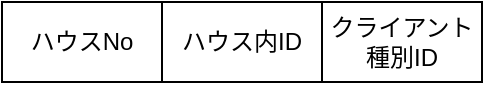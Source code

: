 <mxfile version="14.2.4" type="embed">
    <diagram id="DlZsZiLB8Cw0Pm3X5Abe" name="初回通信">
        <mxGraphModel dx="544" dy="790" grid="1" gridSize="10" guides="1" tooltips="1" connect="1" arrows="1" fold="1" page="1" pageScale="1" pageWidth="827" pageHeight="1169" math="0" shadow="0">
            <root>
                <mxCell id="0"/>
                <mxCell id="1" parent="0"/>
                <mxCell id="2" value="ハウスNo" style="rounded=0;whiteSpace=wrap;html=1;" vertex="1" parent="1">
                    <mxGeometry x="120" y="320" width="80" height="40" as="geometry"/>
                </mxCell>
                <mxCell id="3" value="ハウス内ID" style="rounded=0;whiteSpace=wrap;html=1;" vertex="1" parent="1">
                    <mxGeometry x="200" y="320" width="80" height="40" as="geometry"/>
                </mxCell>
                <mxCell id="5" value="クライアント&lt;br&gt;種別ID" style="rounded=0;whiteSpace=wrap;html=1;" vertex="1" parent="1">
                    <mxGeometry x="280" y="320" width="80" height="40" as="geometry"/>
                </mxCell>
            </root>
        </mxGraphModel>
    </diagram>
</mxfile>
